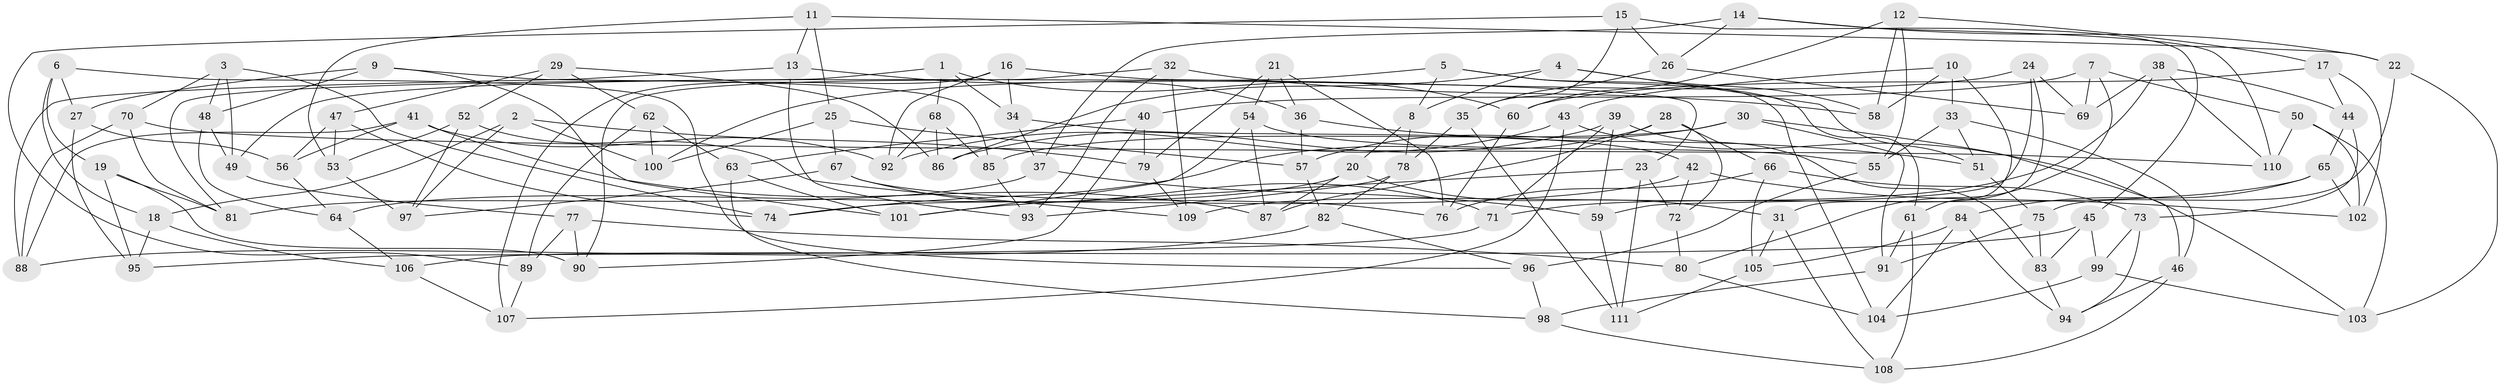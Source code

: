 // Generated by graph-tools (version 1.1) at 2025/57/03/09/25 04:57:35]
// undirected, 111 vertices, 222 edges
graph export_dot {
graph [start="1"]
  node [color=gray90,style=filled];
  1;
  2;
  3;
  4;
  5;
  6;
  7;
  8;
  9;
  10;
  11;
  12;
  13;
  14;
  15;
  16;
  17;
  18;
  19;
  20;
  21;
  22;
  23;
  24;
  25;
  26;
  27;
  28;
  29;
  30;
  31;
  32;
  33;
  34;
  35;
  36;
  37;
  38;
  39;
  40;
  41;
  42;
  43;
  44;
  45;
  46;
  47;
  48;
  49;
  50;
  51;
  52;
  53;
  54;
  55;
  56;
  57;
  58;
  59;
  60;
  61;
  62;
  63;
  64;
  65;
  66;
  67;
  68;
  69;
  70;
  71;
  72;
  73;
  74;
  75;
  76;
  77;
  78;
  79;
  80;
  81;
  82;
  83;
  84;
  85;
  86;
  87;
  88;
  89;
  90;
  91;
  92;
  93;
  94;
  95;
  96;
  97;
  98;
  99;
  100;
  101;
  102;
  103;
  104;
  105;
  106;
  107;
  108;
  109;
  110;
  111;
  1 -- 60;
  1 -- 34;
  1 -- 81;
  1 -- 68;
  2 -- 79;
  2 -- 97;
  2 -- 18;
  2 -- 100;
  3 -- 70;
  3 -- 74;
  3 -- 48;
  3 -- 49;
  4 -- 86;
  4 -- 8;
  4 -- 51;
  4 -- 58;
  5 -- 8;
  5 -- 49;
  5 -- 61;
  5 -- 104;
  6 -- 18;
  6 -- 19;
  6 -- 96;
  6 -- 27;
  7 -- 69;
  7 -- 40;
  7 -- 80;
  7 -- 50;
  8 -- 20;
  8 -- 78;
  9 -- 48;
  9 -- 101;
  9 -- 27;
  9 -- 85;
  10 -- 33;
  10 -- 43;
  10 -- 61;
  10 -- 58;
  11 -- 25;
  11 -- 53;
  11 -- 22;
  11 -- 13;
  12 -- 58;
  12 -- 55;
  12 -- 60;
  12 -- 17;
  13 -- 93;
  13 -- 88;
  13 -- 36;
  14 -- 22;
  14 -- 37;
  14 -- 110;
  14 -- 26;
  15 -- 89;
  15 -- 26;
  15 -- 45;
  15 -- 35;
  16 -- 34;
  16 -- 23;
  16 -- 92;
  16 -- 107;
  17 -- 60;
  17 -- 102;
  17 -- 44;
  18 -- 95;
  18 -- 106;
  19 -- 81;
  19 -- 95;
  19 -- 90;
  20 -- 31;
  20 -- 87;
  20 -- 64;
  21 -- 79;
  21 -- 36;
  21 -- 54;
  21 -- 76;
  22 -- 75;
  22 -- 103;
  23 -- 111;
  23 -- 72;
  23 -- 101;
  24 -- 59;
  24 -- 69;
  24 -- 100;
  24 -- 31;
  25 -- 57;
  25 -- 100;
  25 -- 67;
  26 -- 69;
  26 -- 35;
  27 -- 95;
  27 -- 56;
  28 -- 87;
  28 -- 74;
  28 -- 66;
  28 -- 72;
  29 -- 47;
  29 -- 86;
  29 -- 62;
  29 -- 52;
  30 -- 91;
  30 -- 85;
  30 -- 46;
  30 -- 57;
  31 -- 105;
  31 -- 108;
  32 -- 58;
  32 -- 93;
  32 -- 90;
  32 -- 109;
  33 -- 55;
  33 -- 46;
  33 -- 51;
  34 -- 37;
  34 -- 42;
  35 -- 111;
  35 -- 78;
  36 -- 51;
  36 -- 57;
  37 -- 81;
  37 -- 59;
  38 -- 110;
  38 -- 109;
  38 -- 44;
  38 -- 69;
  39 -- 59;
  39 -- 71;
  39 -- 83;
  39 -- 86;
  40 -- 79;
  40 -- 90;
  40 -- 63;
  41 -- 92;
  41 -- 88;
  41 -- 87;
  41 -- 56;
  42 -- 74;
  42 -- 72;
  42 -- 102;
  43 -- 103;
  43 -- 92;
  43 -- 107;
  44 -- 65;
  44 -- 73;
  45 -- 83;
  45 -- 99;
  45 -- 106;
  46 -- 94;
  46 -- 108;
  47 -- 74;
  47 -- 56;
  47 -- 53;
  48 -- 64;
  48 -- 49;
  49 -- 77;
  50 -- 110;
  50 -- 103;
  50 -- 102;
  51 -- 75;
  52 -- 97;
  52 -- 109;
  52 -- 53;
  53 -- 97;
  54 -- 55;
  54 -- 101;
  54 -- 87;
  55 -- 96;
  56 -- 64;
  57 -- 82;
  59 -- 111;
  60 -- 76;
  61 -- 108;
  61 -- 91;
  62 -- 89;
  62 -- 63;
  62 -- 100;
  63 -- 101;
  63 -- 98;
  64 -- 106;
  65 -- 102;
  65 -- 71;
  65 -- 84;
  66 -- 105;
  66 -- 73;
  66 -- 76;
  67 -- 71;
  67 -- 97;
  67 -- 76;
  68 -- 85;
  68 -- 92;
  68 -- 86;
  70 -- 81;
  70 -- 88;
  70 -- 110;
  71 -- 95;
  72 -- 80;
  73 -- 94;
  73 -- 99;
  75 -- 83;
  75 -- 91;
  77 -- 80;
  77 -- 90;
  77 -- 89;
  78 -- 93;
  78 -- 82;
  79 -- 109;
  80 -- 104;
  82 -- 96;
  82 -- 88;
  83 -- 94;
  84 -- 104;
  84 -- 94;
  84 -- 105;
  85 -- 93;
  89 -- 107;
  91 -- 98;
  96 -- 98;
  98 -- 108;
  99 -- 104;
  99 -- 103;
  105 -- 111;
  106 -- 107;
}
